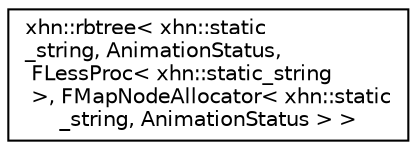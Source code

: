 digraph "Graphical Class Hierarchy"
{
  edge [fontname="Helvetica",fontsize="10",labelfontname="Helvetica",labelfontsize="10"];
  node [fontname="Helvetica",fontsize="10",shape=record];
  rankdir="LR";
  Node1 [label="xhn::rbtree\< xhn::static\l_string, AnimationStatus,\l FLessProc\< xhn::static_string\l \>, FMapNodeAllocator\< xhn::static\l_string, AnimationStatus \> \>",height=0.2,width=0.4,color="black", fillcolor="white", style="filled",URL="$classxhn_1_1rbtree.html"];
}
